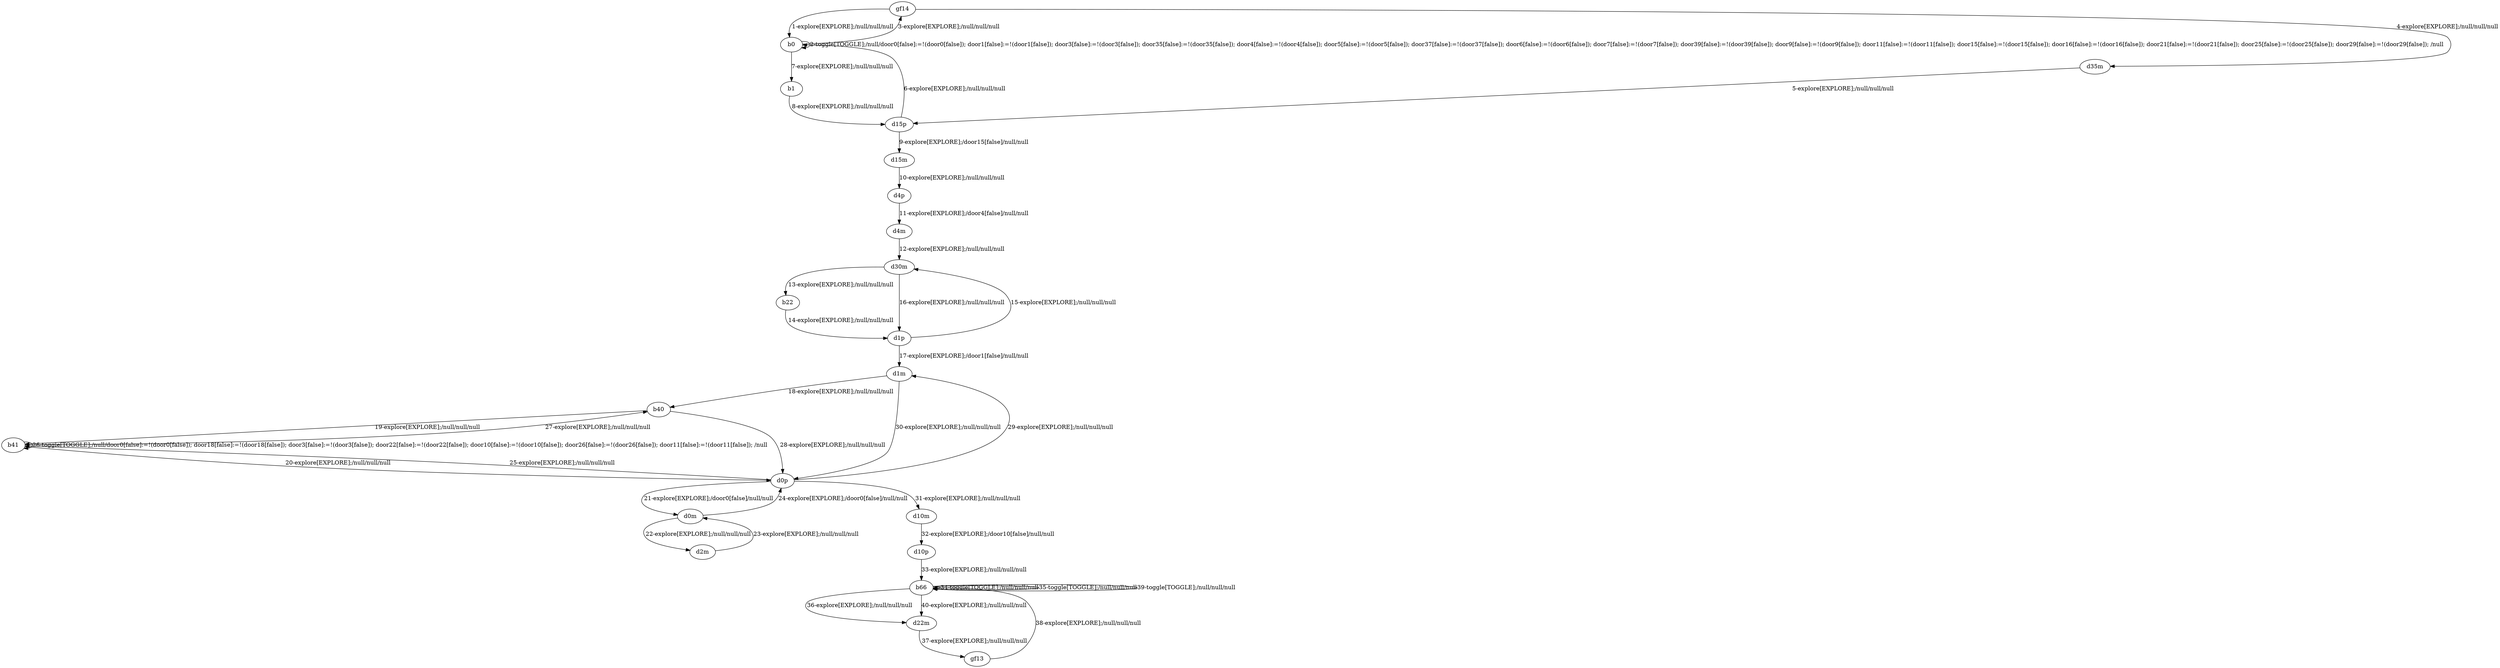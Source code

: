 # Total number of goals covered by this test: 3
# d22m --> gf13
# gf13 --> b66
# b66 --> d22m

digraph g {
"gf14" -> "b0" [label = "1-explore[EXPLORE];/null/null/null"];
"b0" -> "b0" [label = "2-toggle[TOGGLE];/null/door0[false]:=!(door0[false]); door1[false]:=!(door1[false]); door3[false]:=!(door3[false]); door35[false]:=!(door35[false]); door4[false]:=!(door4[false]); door5[false]:=!(door5[false]); door37[false]:=!(door37[false]); door6[false]:=!(door6[false]); door7[false]:=!(door7[false]); door39[false]:=!(door39[false]); door9[false]:=!(door9[false]); door11[false]:=!(door11[false]); door15[false]:=!(door15[false]); door16[false]:=!(door16[false]); door21[false]:=!(door21[false]); door25[false]:=!(door25[false]); door29[false]:=!(door29[false]); /null"];
"b0" -> "gf14" [label = "3-explore[EXPLORE];/null/null/null"];
"gf14" -> "d35m" [label = "4-explore[EXPLORE];/null/null/null"];
"d35m" -> "d15p" [label = "5-explore[EXPLORE];/null/null/null"];
"d15p" -> "b0" [label = "6-explore[EXPLORE];/null/null/null"];
"b0" -> "b1" [label = "7-explore[EXPLORE];/null/null/null"];
"b1" -> "d15p" [label = "8-explore[EXPLORE];/null/null/null"];
"d15p" -> "d15m" [label = "9-explore[EXPLORE];/door15[false]/null/null"];
"d15m" -> "d4p" [label = "10-explore[EXPLORE];/null/null/null"];
"d4p" -> "d4m" [label = "11-explore[EXPLORE];/door4[false]/null/null"];
"d4m" -> "d30m" [label = "12-explore[EXPLORE];/null/null/null"];
"d30m" -> "b22" [label = "13-explore[EXPLORE];/null/null/null"];
"b22" -> "d1p" [label = "14-explore[EXPLORE];/null/null/null"];
"d1p" -> "d30m" [label = "15-explore[EXPLORE];/null/null/null"];
"d30m" -> "d1p" [label = "16-explore[EXPLORE];/null/null/null"];
"d1p" -> "d1m" [label = "17-explore[EXPLORE];/door1[false]/null/null"];
"d1m" -> "b40" [label = "18-explore[EXPLORE];/null/null/null"];
"b40" -> "b41" [label = "19-explore[EXPLORE];/null/null/null"];
"b41" -> "d0p" [label = "20-explore[EXPLORE];/null/null/null"];
"d0p" -> "d0m" [label = "21-explore[EXPLORE];/door0[false]/null/null"];
"d0m" -> "d2m" [label = "22-explore[EXPLORE];/null/null/null"];
"d2m" -> "d0m" [label = "23-explore[EXPLORE];/null/null/null"];
"d0m" -> "d0p" [label = "24-explore[EXPLORE];/door0[false]/null/null"];
"d0p" -> "b41" [label = "25-explore[EXPLORE];/null/null/null"];
"b41" -> "b41" [label = "26-toggle[TOGGLE];/null/door0[false]:=!(door0[false]); door18[false]:=!(door18[false]); door3[false]:=!(door3[false]); door22[false]:=!(door22[false]); door10[false]:=!(door10[false]); door26[false]:=!(door26[false]); door11[false]:=!(door11[false]); /null"];
"b41" -> "b40" [label = "27-explore[EXPLORE];/null/null/null"];
"b40" -> "d0p" [label = "28-explore[EXPLORE];/null/null/null"];
"d0p" -> "d1m" [label = "29-explore[EXPLORE];/null/null/null"];
"d1m" -> "d0p" [label = "30-explore[EXPLORE];/null/null/null"];
"d0p" -> "d10m" [label = "31-explore[EXPLORE];/null/null/null"];
"d10m" -> "d10p" [label = "32-explore[EXPLORE];/door10[false]/null/null"];
"d10p" -> "b66" [label = "33-explore[EXPLORE];/null/null/null"];
"b66" -> "b66" [label = "34-toggle[TOGGLE];/null/null/null"];
"b66" -> "b66" [label = "35-toggle[TOGGLE];/null/null/null"];
"b66" -> "d22m" [label = "36-explore[EXPLORE];/null/null/null"];
"d22m" -> "gf13" [label = "37-explore[EXPLORE];/null/null/null"];
"gf13" -> "b66" [label = "38-explore[EXPLORE];/null/null/null"];
"b66" -> "b66" [label = "39-toggle[TOGGLE];/null/null/null"];
"b66" -> "d22m" [label = "40-explore[EXPLORE];/null/null/null"];
}